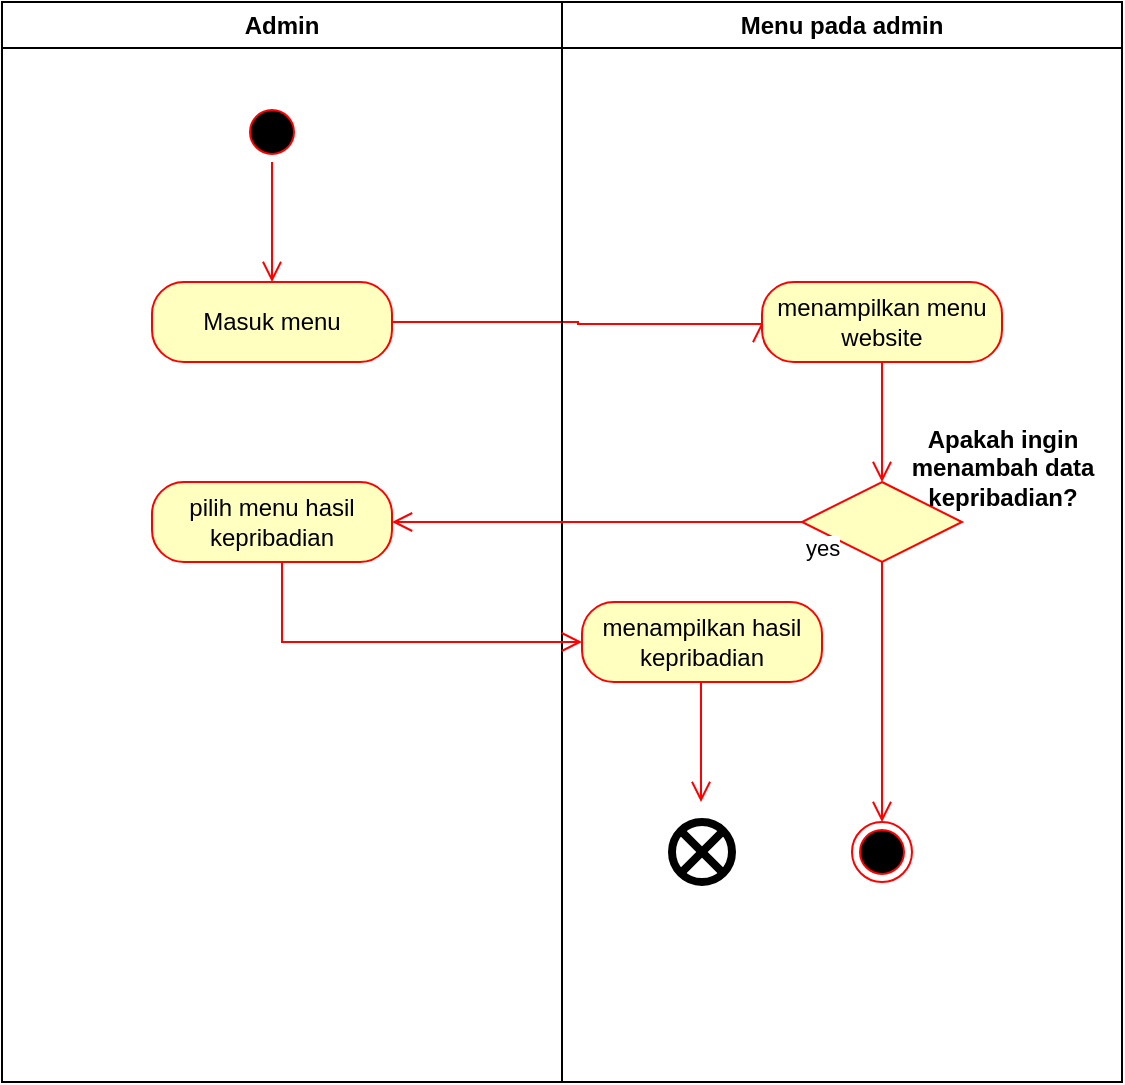 <mxfile version="21.6.1" type="device">
  <diagram name="Page-1" id="e7e014a7-5840-1c2e-5031-d8a46d1fe8dd">
    <mxGraphModel dx="840" dy="407" grid="1" gridSize="10" guides="1" tooltips="1" connect="1" arrows="1" fold="1" page="1" pageScale="1" pageWidth="1169" pageHeight="826" background="none" math="0" shadow="0">
      <root>
        <mxCell id="0" />
        <mxCell id="1" parent="0" />
        <mxCell id="2" value="Admin" style="swimlane;whiteSpace=wrap" parent="1" vertex="1">
          <mxGeometry x="150" y="20" width="280" height="540" as="geometry" />
        </mxCell>
        <mxCell id="coWxCeMdqgrI4QlaSuaD-64" value="" style="ellipse;html=1;shape=startState;fillColor=#000000;strokeColor=#ff0000;" parent="2" vertex="1">
          <mxGeometry x="120" y="50" width="30" height="30" as="geometry" />
        </mxCell>
        <mxCell id="coWxCeMdqgrI4QlaSuaD-65" value="" style="edgeStyle=orthogonalEdgeStyle;html=1;verticalAlign=bottom;endArrow=open;endSize=8;strokeColor=#ff0000;rounded=0;" parent="2" source="coWxCeMdqgrI4QlaSuaD-64" edge="1">
          <mxGeometry relative="1" as="geometry">
            <mxPoint x="135" y="140" as="targetPoint" />
          </mxGeometry>
        </mxCell>
        <mxCell id="coWxCeMdqgrI4QlaSuaD-66" value="Masuk menu" style="rounded=1;whiteSpace=wrap;html=1;arcSize=40;fontColor=#000000;fillColor=#ffffc0;strokeColor=#ff0000;" parent="2" vertex="1">
          <mxGeometry x="75" y="140" width="120" height="40" as="geometry" />
        </mxCell>
        <mxCell id="coWxCeMdqgrI4QlaSuaD-67" value="" style="edgeStyle=orthogonalEdgeStyle;html=1;verticalAlign=bottom;endArrow=open;endSize=8;strokeColor=#ff0000;rounded=0;" parent="2" source="coWxCeMdqgrI4QlaSuaD-66" edge="1">
          <mxGeometry relative="1" as="geometry">
            <mxPoint x="380" y="160" as="targetPoint" />
            <Array as="points">
              <mxPoint x="288" y="160" />
              <mxPoint x="288" y="161" />
            </Array>
          </mxGeometry>
        </mxCell>
        <mxCell id="YcXmiPu983y7gy3dxmur-3" value="pilih menu hasil kepribadian" style="rounded=1;whiteSpace=wrap;html=1;arcSize=40;fontColor=#000000;fillColor=#ffffc0;strokeColor=#ff0000;" parent="2" vertex="1">
          <mxGeometry x="75" y="240" width="120" height="40" as="geometry" />
        </mxCell>
        <mxCell id="3" value="Menu pada admin" style="swimlane;whiteSpace=wrap;startSize=23;strokeColor=default;" parent="1" vertex="1">
          <mxGeometry x="430" y="20" width="280" height="540" as="geometry" />
        </mxCell>
        <mxCell id="coWxCeMdqgrI4QlaSuaD-70" value="menampilkan menu website" style="rounded=1;whiteSpace=wrap;html=1;arcSize=40;fontColor=#000000;fillColor=#ffffc0;strokeColor=#ff0000;" parent="3" vertex="1">
          <mxGeometry x="100" y="140" width="120" height="40" as="geometry" />
        </mxCell>
        <mxCell id="coWxCeMdqgrI4QlaSuaD-71" value="" style="edgeStyle=orthogonalEdgeStyle;html=1;verticalAlign=bottom;endArrow=open;endSize=8;strokeColor=#ff0000;rounded=0;" parent="3" source="coWxCeMdqgrI4QlaSuaD-70" edge="1">
          <mxGeometry relative="1" as="geometry">
            <mxPoint x="160" y="240" as="targetPoint" />
          </mxGeometry>
        </mxCell>
        <mxCell id="coWxCeMdqgrI4QlaSuaD-109" value="" style="ellipse;html=1;shape=endState;fillColor=#000000;strokeColor=#ff0000;" parent="3" vertex="1">
          <mxGeometry x="145" y="410" width="30" height="30" as="geometry" />
        </mxCell>
        <mxCell id="YcXmiPu983y7gy3dxmur-21" value="" style="rhombus;whiteSpace=wrap;html=1;fontColor=#000000;fillColor=#ffffc0;strokeColor=#ff0000;" parent="3" vertex="1">
          <mxGeometry x="120" y="240" width="80" height="40" as="geometry" />
        </mxCell>
        <mxCell id="YcXmiPu983y7gy3dxmur-22" value="" style="edgeStyle=orthogonalEdgeStyle;html=1;align=left;verticalAlign=bottom;endArrow=open;endSize=8;strokeColor=#ff0000;rounded=0;exitX=0.5;exitY=1;exitDx=0;exitDy=0;" parent="3" source="YcXmiPu983y7gy3dxmur-21" edge="1">
          <mxGeometry x="-1" relative="1" as="geometry">
            <mxPoint x="160" y="410" as="targetPoint" />
          </mxGeometry>
        </mxCell>
        <mxCell id="YcXmiPu983y7gy3dxmur-24" value="Apakah ingin&lt;br&gt;menambah data &lt;br&gt;kepribadian?" style="text;align=center;fontStyle=1;verticalAlign=middle;spacingLeft=3;spacingRight=3;strokeColor=none;rotatable=0;points=[[0,0.5],[1,0.5]];portConstraint=eastwest;html=1;" parent="3" vertex="1">
          <mxGeometry x="180" y="220" width="80" height="26" as="geometry" />
        </mxCell>
        <mxCell id="YcXmiPu983y7gy3dxmur-25" value="menampilkan hasil kepribadian" style="rounded=1;whiteSpace=wrap;html=1;arcSize=40;fontColor=#000000;fillColor=#ffffc0;strokeColor=#ff0000;" parent="3" vertex="1">
          <mxGeometry x="10" y="300" width="120" height="40" as="geometry" />
        </mxCell>
        <mxCell id="YcXmiPu983y7gy3dxmur-30" value="" style="edgeStyle=orthogonalEdgeStyle;html=1;verticalAlign=bottom;endArrow=open;endSize=8;strokeColor=#ff0000;rounded=0;" parent="3" edge="1">
          <mxGeometry relative="1" as="geometry">
            <mxPoint x="69.5" y="400" as="targetPoint" />
            <mxPoint x="69.5" y="340" as="sourcePoint" />
          </mxGeometry>
        </mxCell>
        <mxCell id="YcXmiPu983y7gy3dxmur-36" value="" style="verticalLabelPosition=bottom;verticalAlign=top;html=1;shape=mxgraph.flowchart.or;strokeWidth=4;" parent="3" vertex="1">
          <mxGeometry x="55" y="410" width="30" height="30" as="geometry" />
        </mxCell>
        <mxCell id="YcXmiPu983y7gy3dxmur-23" value="yes" style="edgeStyle=orthogonalEdgeStyle;html=1;align=left;verticalAlign=top;endArrow=open;endSize=8;strokeColor=#ff0000;rounded=0;exitX=0;exitY=0.5;exitDx=0;exitDy=0;entryX=1;entryY=0.5;entryDx=0;entryDy=0;" parent="1" source="YcXmiPu983y7gy3dxmur-21" target="YcXmiPu983y7gy3dxmur-3" edge="1">
          <mxGeometry x="-1" relative="1" as="geometry">
            <mxPoint x="590" y="360" as="targetPoint" />
          </mxGeometry>
        </mxCell>
        <mxCell id="YcXmiPu983y7gy3dxmur-4" value="" style="edgeStyle=orthogonalEdgeStyle;html=1;verticalAlign=bottom;endArrow=open;endSize=8;strokeColor=#ff0000;rounded=0;entryX=0;entryY=0.5;entryDx=0;entryDy=0;" parent="1" source="YcXmiPu983y7gy3dxmur-3" edge="1" target="YcXmiPu983y7gy3dxmur-25">
          <mxGeometry relative="1" as="geometry">
            <mxPoint x="285" y="360" as="targetPoint" />
            <Array as="points">
              <mxPoint x="290" y="340" />
            </Array>
          </mxGeometry>
        </mxCell>
      </root>
    </mxGraphModel>
  </diagram>
</mxfile>
